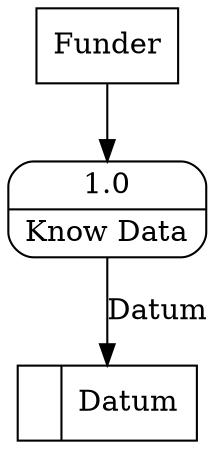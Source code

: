 digraph dfd2{ 
node[shape=record]
200 [label="<f0>  |<f1> Datum " ];
201 [label="Funder" shape=box];
202 [label="{<f0> 1.0|<f1> Know Data }" shape=Mrecord];
201 -> 202
202 -> 200 [label="Datum"]
}